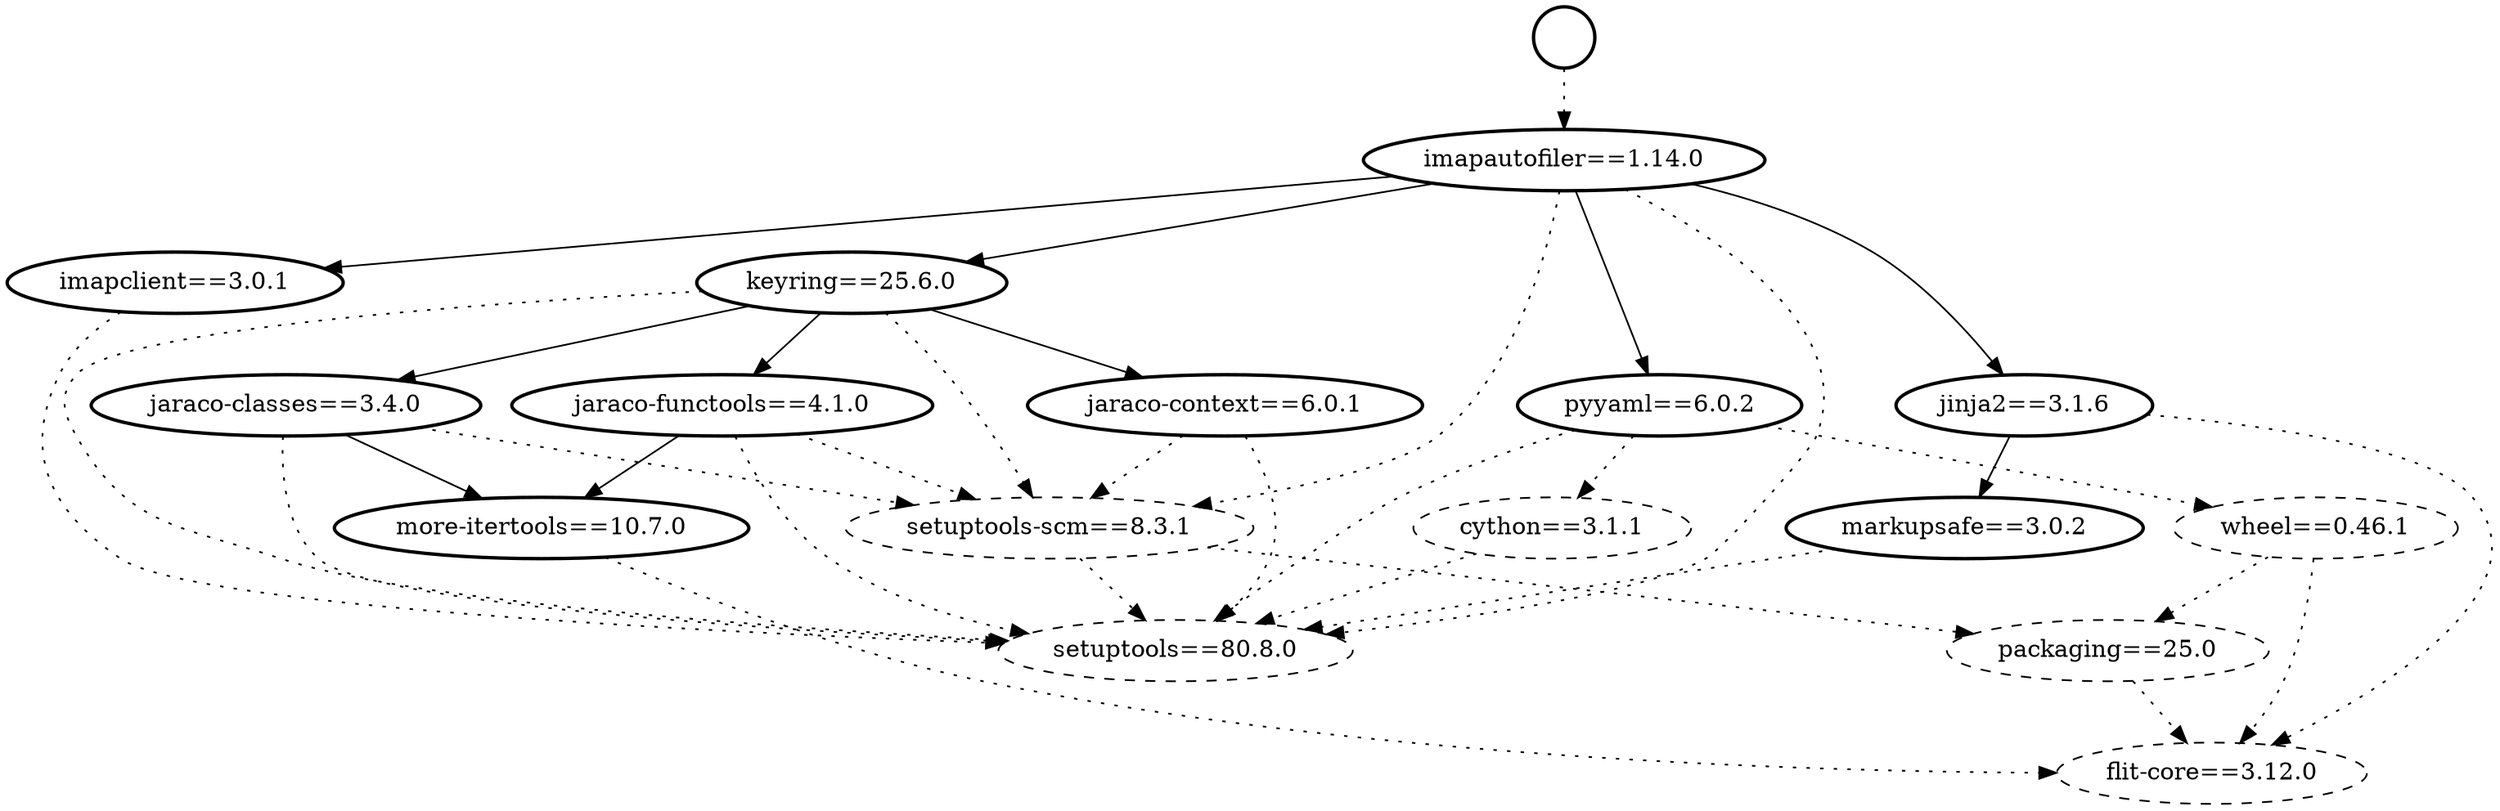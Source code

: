 digraph {

  node1 [label="" style="filled,bold" color=black fillcolor=white fontcolor=black shape=circle]
  node2 [label="cython==3.1.1" style="filled,dashed" color=black fillcolor=white fontcolor=black shape=oval]
  node3 [label="flit-core==3.12.0" style="filled,dashed" color=black fillcolor=white fontcolor=black shape=oval]
  node4 [label="imapautofiler==1.14.0" style="filled,bold" color=black fillcolor=white fontcolor=black shape=oval]
  node5 [label="imapclient==3.0.1" style="filled,bold" color=black fillcolor=white fontcolor=black shape=oval]
  node6 [label="jaraco-classes==3.4.0" style="filled,bold" color=black fillcolor=white fontcolor=black shape=oval]
  node7 [label="jaraco-context==6.0.1" style="filled,bold" color=black fillcolor=white fontcolor=black shape=oval]
  node8 [label="jaraco-functools==4.1.0" style="filled,bold" color=black fillcolor=white fontcolor=black shape=oval]
  node9 [label="jinja2==3.1.6" style="filled,bold" color=black fillcolor=white fontcolor=black shape=oval]
  node10 [label="keyring==25.6.0" style="filled,bold" color=black fillcolor=white fontcolor=black shape=oval]
  node11 [label="markupsafe==3.0.2" style="filled,bold" color=black fillcolor=white fontcolor=black shape=oval]
  node12 [label="more-itertools==10.7.0" style="filled,bold" color=black fillcolor=white fontcolor=black shape=oval]
  node13 [label="packaging==25.0" style="filled,dashed" color=black fillcolor=white fontcolor=black shape=oval]
  node14 [label="pyyaml==6.0.2" style="filled,bold" color=black fillcolor=white fontcolor=black shape=oval]
  node15 [label="setuptools-scm==8.3.1" style="filled,dashed" color=black fillcolor=white fontcolor=black shape=oval]
  node16 [label="setuptools==80.8.0" style="filled,dashed" color=black fillcolor=white fontcolor=black shape=oval]
  node17 [label="wheel==0.46.1" style="filled,dashed" color=black fillcolor=white fontcolor=black shape=oval]

  node1 -> node4 [labeltooltip="imapautofiler==1.14.0" style=dotted]
  node4 -> node16 [labeltooltip="setuptools" style=dotted]
  node4 -> node15 [labeltooltip="setuptools_scm[toml]>=6.2" style=dotted]
  node4 -> node14 [labeltooltip="PyYAML>=3.11"]
  node4 -> node5 [labeltooltip="imapclient>=2.2.0"]
  node4 -> node9 [labeltooltip="jinja2>=2.11.2"]
  node4 -> node10 [labeltooltip="keyring>=10.0.0"]
  node15 -> node16 [labeltooltip="setuptools>=61" style=dotted]
  node15 -> node13 [labeltooltip="packaging>=20" style=dotted]
  node14 -> node2 [labeltooltip="Cython; python_version < '3.13'" style=dotted]
  node14 -> node16 [labeltooltip="setuptools" style=dotted]
  node14 -> node17 [labeltooltip="wheel" style=dotted]
  node5 -> node16 [labeltooltip="setuptools>=40.8.0" style=dotted]
  node9 -> node3 [labeltooltip="flit_core<4" style=dotted]
  node9 -> node11 [labeltooltip="MarkupSafe>=2.0"]
  node10 -> node16 [labeltooltip="setuptools>=61.2" style=dotted]
  node10 -> node15 [labeltooltip="setuptools_scm[toml]>=3.4.1" style=dotted]
  node10 -> node6 [labeltooltip="jaraco.classes"]
  node10 -> node7 [labeltooltip="jaraco.context"]
  node10 -> node8 [labeltooltip="jaraco.functools"]
  node6 -> node16 [labeltooltip="setuptools>=56" style=dotted]
  node6 -> node15 [labeltooltip="setuptools_scm[toml]>=3.4.1" style=dotted]
  node6 -> node12 [labeltooltip="more_itertools"]
  node7 -> node16 [labeltooltip="setuptools>=61.2" style=dotted]
  node7 -> node15 [labeltooltip="setuptools_scm[toml]>=3.4.1" style=dotted]
  node8 -> node16 [labeltooltip="setuptools>=61.2" style=dotted]
  node8 -> node15 [labeltooltip="setuptools_scm[toml]>=3.4.1" style=dotted]
  node8 -> node12 [labeltooltip="more_itertools"]
  node12 -> node3 [labeltooltip="flit_core<4,>=3.2" style=dotted]
  node13 -> node3 [labeltooltip="flit_core>=3.3" style=dotted]
  node11 -> node16 [labeltooltip="setuptools>=70.1" style=dotted]
  node2 -> node16 [labeltooltip="setuptools>=40.8.0" style=dotted]
  node17 -> node3 [labeltooltip="flit_core<4,>=3.8" style=dotted]
  node17 -> node13 [labeltooltip="packaging>=24.0" style=dotted]
}
